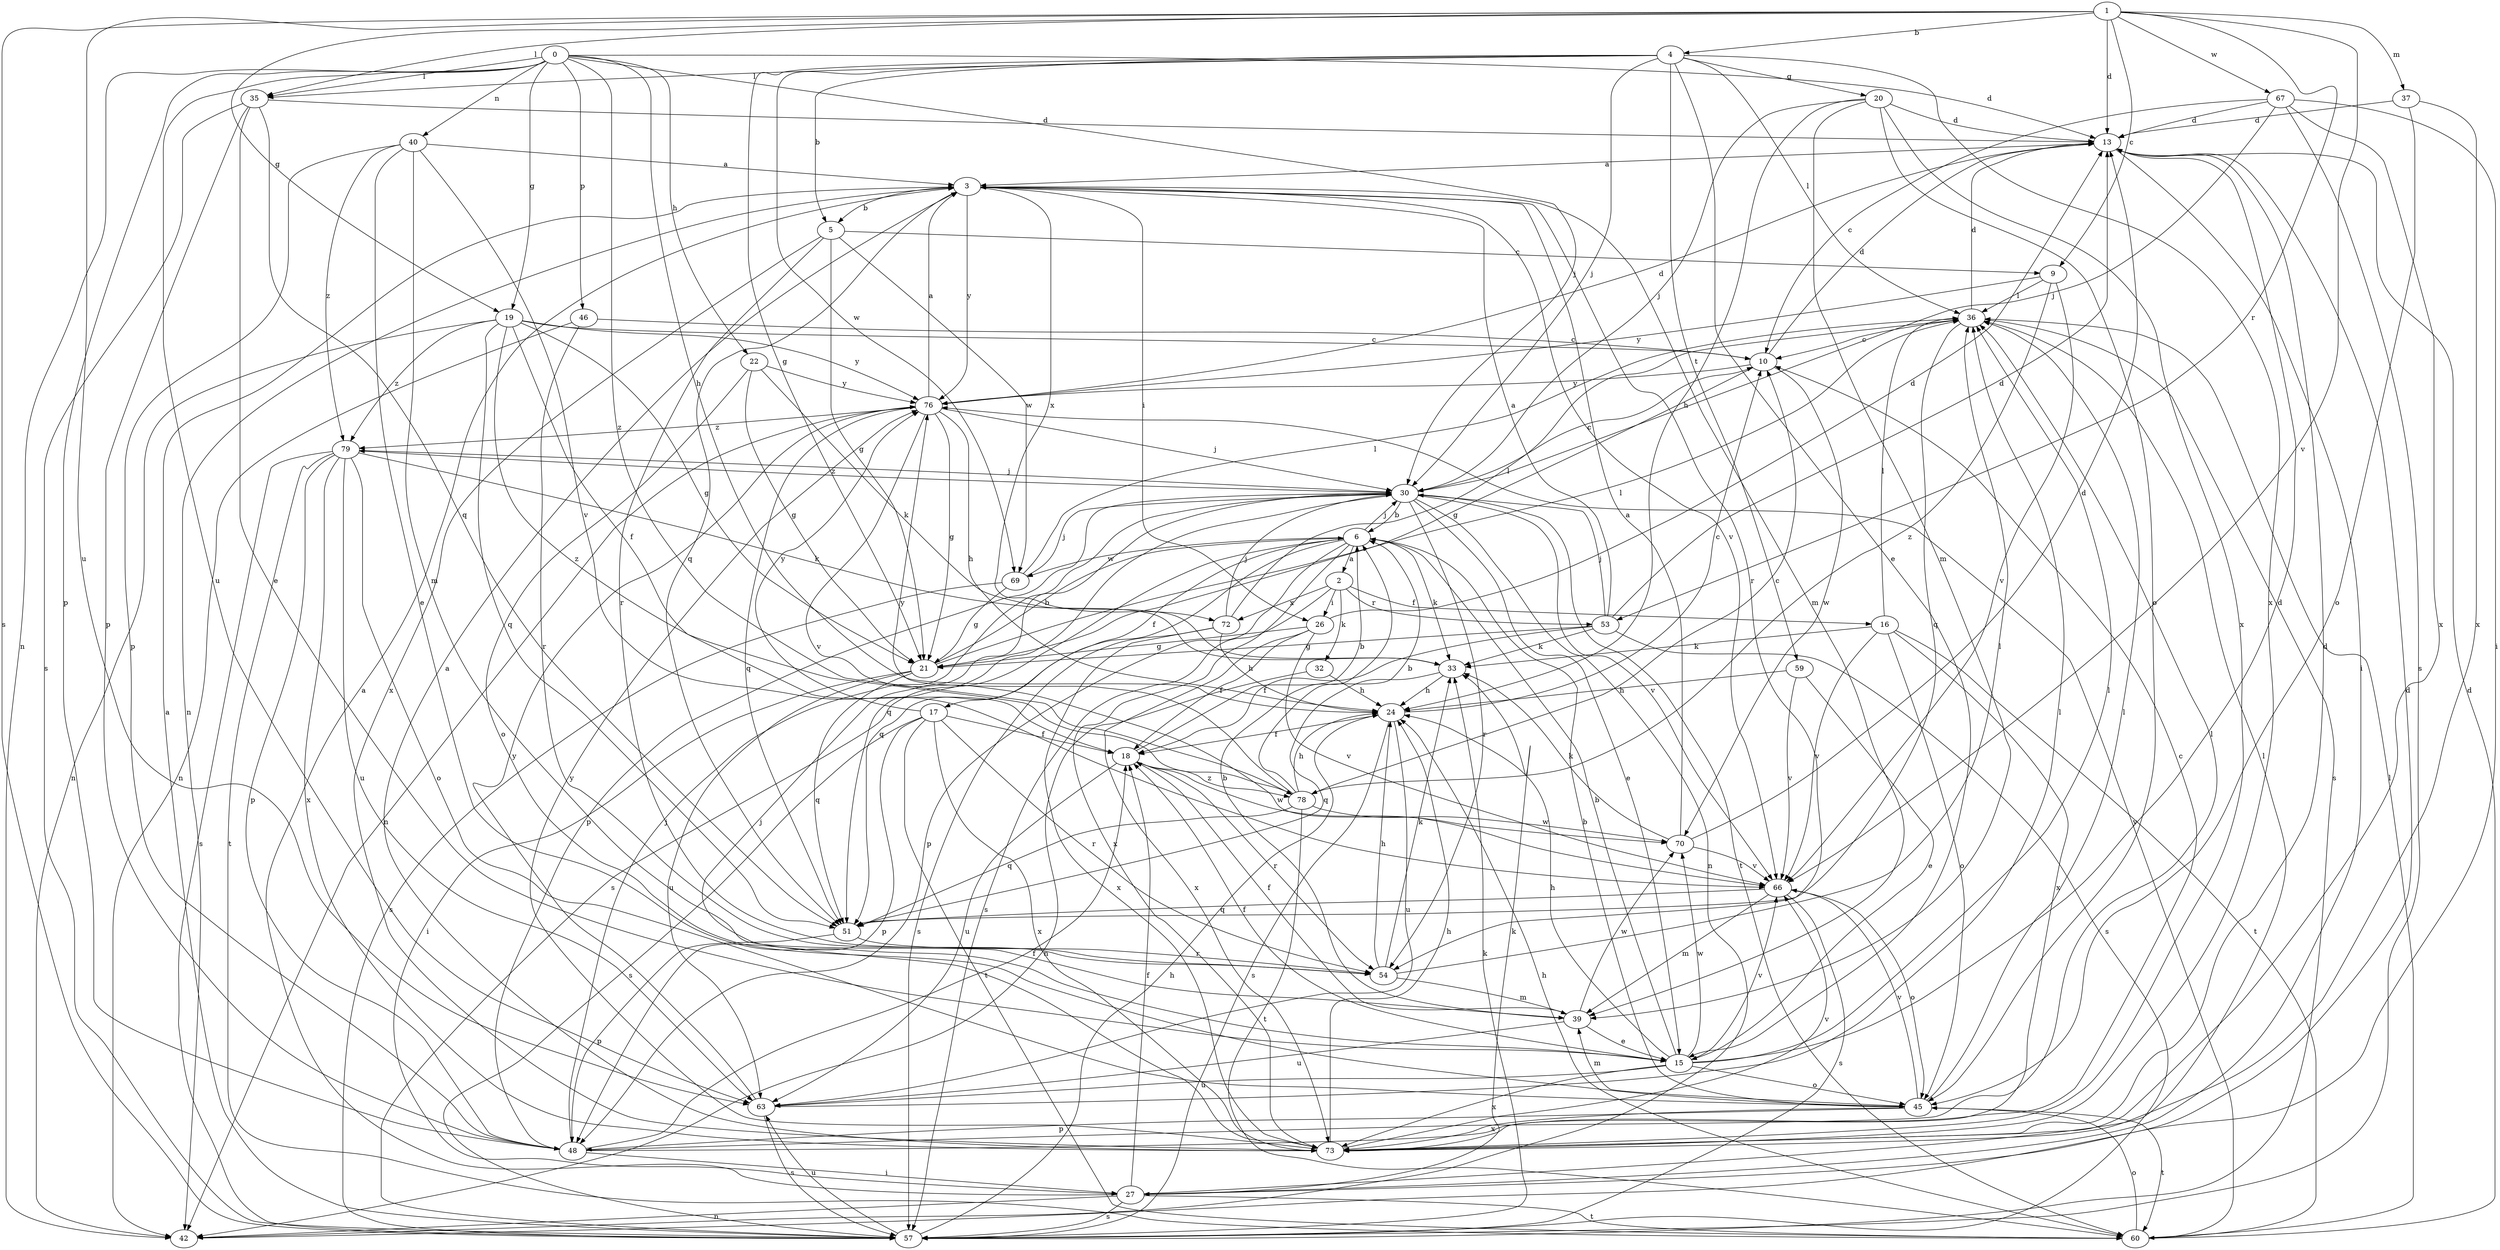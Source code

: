 strict digraph  {
0;
1;
2;
3;
4;
5;
6;
9;
10;
13;
15;
16;
17;
18;
19;
20;
21;
22;
24;
26;
27;
30;
32;
33;
35;
36;
37;
39;
40;
42;
45;
46;
48;
51;
53;
54;
57;
59;
60;
63;
66;
67;
69;
70;
72;
73;
76;
78;
79;
0 -> 13  [label=d];
0 -> 19  [label=g];
0 -> 22  [label=h];
0 -> 24  [label=h];
0 -> 30  [label=j];
0 -> 35  [label=l];
0 -> 40  [label=n];
0 -> 42  [label=n];
0 -> 46  [label=p];
0 -> 48  [label=p];
0 -> 63  [label=u];
0 -> 78  [label=z];
1 -> 4  [label=b];
1 -> 9  [label=c];
1 -> 13  [label=d];
1 -> 19  [label=g];
1 -> 35  [label=l];
1 -> 37  [label=m];
1 -> 53  [label=r];
1 -> 57  [label=s];
1 -> 63  [label=u];
1 -> 66  [label=v];
1 -> 67  [label=w];
2 -> 16  [label=f];
2 -> 26  [label=i];
2 -> 32  [label=k];
2 -> 53  [label=r];
2 -> 57  [label=s];
2 -> 72  [label=x];
3 -> 5  [label=b];
3 -> 26  [label=i];
3 -> 39  [label=m];
3 -> 42  [label=n];
3 -> 51  [label=q];
3 -> 54  [label=r];
3 -> 66  [label=v];
3 -> 72  [label=x];
3 -> 76  [label=y];
4 -> 5  [label=b];
4 -> 15  [label=e];
4 -> 20  [label=g];
4 -> 21  [label=g];
4 -> 30  [label=j];
4 -> 35  [label=l];
4 -> 36  [label=l];
4 -> 59  [label=t];
4 -> 69  [label=w];
4 -> 73  [label=x];
5 -> 9  [label=c];
5 -> 21  [label=g];
5 -> 54  [label=r];
5 -> 69  [label=w];
5 -> 73  [label=x];
6 -> 2  [label=a];
6 -> 17  [label=f];
6 -> 30  [label=j];
6 -> 33  [label=k];
6 -> 48  [label=p];
6 -> 51  [label=q];
6 -> 57  [label=s];
6 -> 69  [label=w];
6 -> 73  [label=x];
9 -> 36  [label=l];
9 -> 66  [label=v];
9 -> 76  [label=y];
9 -> 78  [label=z];
10 -> 13  [label=d];
10 -> 21  [label=g];
10 -> 70  [label=w];
10 -> 76  [label=y];
13 -> 3  [label=a];
13 -> 27  [label=i];
15 -> 6  [label=b];
15 -> 13  [label=d];
15 -> 18  [label=f];
15 -> 24  [label=h];
15 -> 36  [label=l];
15 -> 45  [label=o];
15 -> 63  [label=u];
15 -> 66  [label=v];
15 -> 70  [label=w];
15 -> 73  [label=x];
16 -> 33  [label=k];
16 -> 36  [label=l];
16 -> 45  [label=o];
16 -> 60  [label=t];
16 -> 66  [label=v];
16 -> 73  [label=x];
17 -> 18  [label=f];
17 -> 48  [label=p];
17 -> 54  [label=r];
17 -> 57  [label=s];
17 -> 60  [label=t];
17 -> 73  [label=x];
17 -> 76  [label=y];
18 -> 6  [label=b];
18 -> 54  [label=r];
18 -> 63  [label=u];
18 -> 70  [label=w];
18 -> 78  [label=z];
19 -> 10  [label=c];
19 -> 18  [label=f];
19 -> 21  [label=g];
19 -> 42  [label=n];
19 -> 51  [label=q];
19 -> 76  [label=y];
19 -> 78  [label=z];
19 -> 79  [label=z];
20 -> 13  [label=d];
20 -> 24  [label=h];
20 -> 30  [label=j];
20 -> 39  [label=m];
20 -> 45  [label=o];
20 -> 73  [label=x];
21 -> 6  [label=b];
21 -> 27  [label=i];
21 -> 36  [label=l];
21 -> 51  [label=q];
21 -> 63  [label=u];
22 -> 21  [label=g];
22 -> 33  [label=k];
22 -> 45  [label=o];
22 -> 76  [label=y];
24 -> 10  [label=c];
24 -> 18  [label=f];
24 -> 57  [label=s];
24 -> 63  [label=u];
26 -> 13  [label=d];
26 -> 18  [label=f];
26 -> 21  [label=g];
26 -> 66  [label=v];
26 -> 73  [label=x];
27 -> 3  [label=a];
27 -> 18  [label=f];
27 -> 33  [label=k];
27 -> 36  [label=l];
27 -> 42  [label=n];
27 -> 57  [label=s];
27 -> 60  [label=t];
30 -> 6  [label=b];
30 -> 10  [label=c];
30 -> 15  [label=e];
30 -> 42  [label=n];
30 -> 48  [label=p];
30 -> 51  [label=q];
30 -> 54  [label=r];
30 -> 60  [label=t];
30 -> 66  [label=v];
30 -> 79  [label=z];
32 -> 24  [label=h];
32 -> 42  [label=n];
33 -> 24  [label=h];
33 -> 51  [label=q];
35 -> 13  [label=d];
35 -> 15  [label=e];
35 -> 48  [label=p];
35 -> 51  [label=q];
35 -> 57  [label=s];
36 -> 10  [label=c];
36 -> 13  [label=d];
36 -> 51  [label=q];
36 -> 57  [label=s];
37 -> 13  [label=d];
37 -> 45  [label=o];
37 -> 73  [label=x];
39 -> 6  [label=b];
39 -> 15  [label=e];
39 -> 18  [label=f];
39 -> 63  [label=u];
39 -> 70  [label=w];
40 -> 3  [label=a];
40 -> 15  [label=e];
40 -> 39  [label=m];
40 -> 48  [label=p];
40 -> 66  [label=v];
40 -> 79  [label=z];
42 -> 13  [label=d];
45 -> 6  [label=b];
45 -> 36  [label=l];
45 -> 39  [label=m];
45 -> 48  [label=p];
45 -> 60  [label=t];
45 -> 66  [label=v];
45 -> 73  [label=x];
46 -> 10  [label=c];
46 -> 42  [label=n];
46 -> 54  [label=r];
48 -> 10  [label=c];
48 -> 18  [label=f];
48 -> 27  [label=i];
48 -> 30  [label=j];
48 -> 36  [label=l];
51 -> 48  [label=p];
51 -> 54  [label=r];
53 -> 3  [label=a];
53 -> 13  [label=d];
53 -> 18  [label=f];
53 -> 21  [label=g];
53 -> 30  [label=j];
53 -> 33  [label=k];
53 -> 57  [label=s];
54 -> 24  [label=h];
54 -> 33  [label=k];
54 -> 36  [label=l];
54 -> 39  [label=m];
57 -> 3  [label=a];
57 -> 24  [label=h];
57 -> 33  [label=k];
57 -> 63  [label=u];
59 -> 15  [label=e];
59 -> 24  [label=h];
59 -> 66  [label=v];
60 -> 13  [label=d];
60 -> 24  [label=h];
60 -> 36  [label=l];
60 -> 45  [label=o];
60 -> 76  [label=y];
63 -> 36  [label=l];
63 -> 57  [label=s];
63 -> 76  [label=y];
66 -> 39  [label=m];
66 -> 45  [label=o];
66 -> 51  [label=q];
66 -> 57  [label=s];
67 -> 10  [label=c];
67 -> 13  [label=d];
67 -> 27  [label=i];
67 -> 30  [label=j];
67 -> 57  [label=s];
67 -> 73  [label=x];
69 -> 21  [label=g];
69 -> 30  [label=j];
69 -> 36  [label=l];
69 -> 57  [label=s];
70 -> 3  [label=a];
70 -> 13  [label=d];
70 -> 33  [label=k];
70 -> 66  [label=v];
72 -> 24  [label=h];
72 -> 30  [label=j];
72 -> 36  [label=l];
72 -> 57  [label=s];
72 -> 73  [label=x];
73 -> 3  [label=a];
73 -> 13  [label=d];
73 -> 24  [label=h];
73 -> 30  [label=j];
73 -> 66  [label=v];
73 -> 76  [label=y];
76 -> 3  [label=a];
76 -> 13  [label=d];
76 -> 21  [label=g];
76 -> 24  [label=h];
76 -> 30  [label=j];
76 -> 42  [label=n];
76 -> 51  [label=q];
76 -> 66  [label=v];
76 -> 79  [label=z];
78 -> 6  [label=b];
78 -> 10  [label=c];
78 -> 24  [label=h];
78 -> 51  [label=q];
78 -> 60  [label=t];
78 -> 70  [label=w];
78 -> 76  [label=y];
79 -> 30  [label=j];
79 -> 33  [label=k];
79 -> 45  [label=o];
79 -> 48  [label=p];
79 -> 57  [label=s];
79 -> 60  [label=t];
79 -> 63  [label=u];
79 -> 73  [label=x];
}
